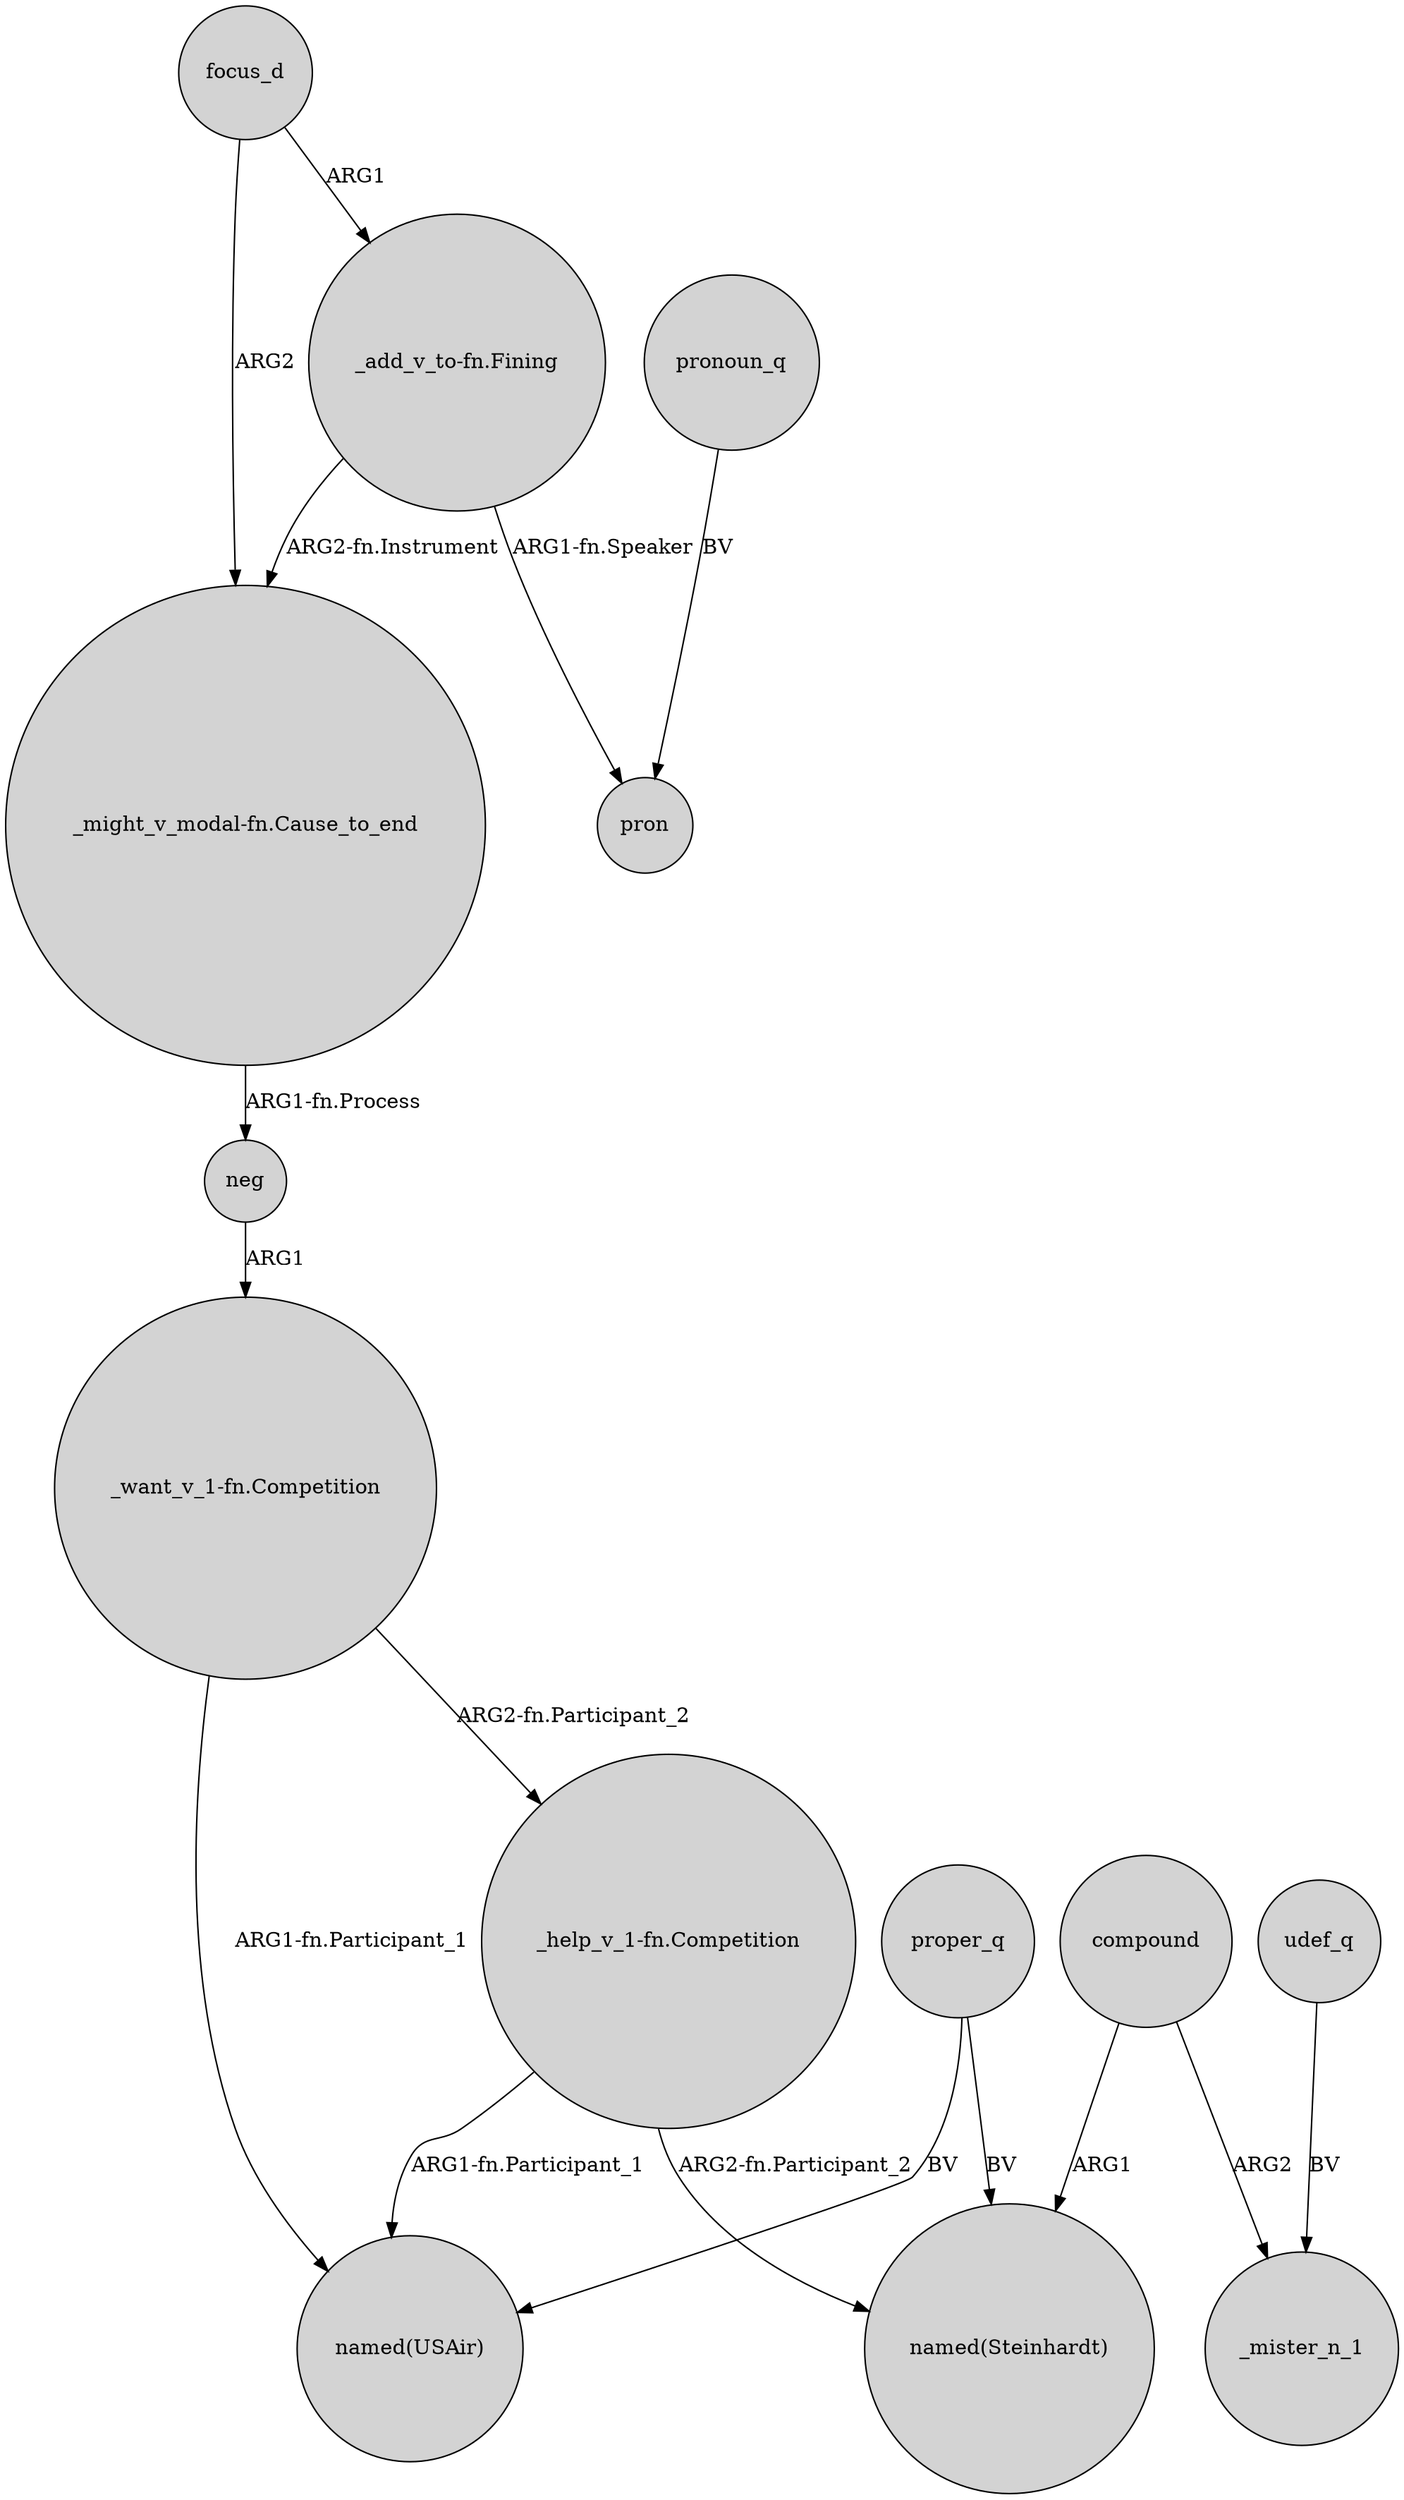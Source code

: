 digraph {
	node [shape=circle style=filled]
	focus_d -> "_add_v_to-fn.Fining" [label=ARG1]
	compound -> "named(Steinhardt)" [label=ARG1]
	compound -> _mister_n_1 [label=ARG2]
	focus_d -> "_might_v_modal-fn.Cause_to_end" [label=ARG2]
	proper_q -> "named(USAir)" [label=BV]
	"_want_v_1-fn.Competition" -> "_help_v_1-fn.Competition" [label="ARG2-fn.Participant_2"]
	udef_q -> _mister_n_1 [label=BV]
	neg -> "_want_v_1-fn.Competition" [label=ARG1]
	"_help_v_1-fn.Competition" -> "named(USAir)" [label="ARG1-fn.Participant_1"]
	"_might_v_modal-fn.Cause_to_end" -> neg [label="ARG1-fn.Process"]
	"_help_v_1-fn.Competition" -> "named(Steinhardt)" [label="ARG2-fn.Participant_2"]
	"_add_v_to-fn.Fining" -> "_might_v_modal-fn.Cause_to_end" [label="ARG2-fn.Instrument"]
	proper_q -> "named(Steinhardt)" [label=BV]
	pronoun_q -> pron [label=BV]
	"_want_v_1-fn.Competition" -> "named(USAir)" [label="ARG1-fn.Participant_1"]
	"_add_v_to-fn.Fining" -> pron [label="ARG1-fn.Speaker"]
}
